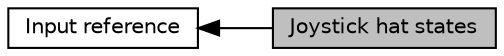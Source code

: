 digraph "Joystick hat states"
{
  edge [fontname="Helvetica",fontsize="10",labelfontname="Helvetica",labelfontsize="10"];
  node [fontname="Helvetica",fontsize="10",shape=box];
  rankdir=LR;
  Node1 [label="Joystick hat states",height=0.2,width=0.4,color="black", fillcolor="grey75", style="filled", fontcolor="black",tooltip="Joystick hat states."];
  Node2 [label="Input reference",height=0.2,width=0.4,color="black", fillcolor="white", style="filled",URL="$group__input.html",tooltip="Functions and types related to input handling."];
  Node2->Node1 [shape=plaintext, dir="back", style="solid"];
}
